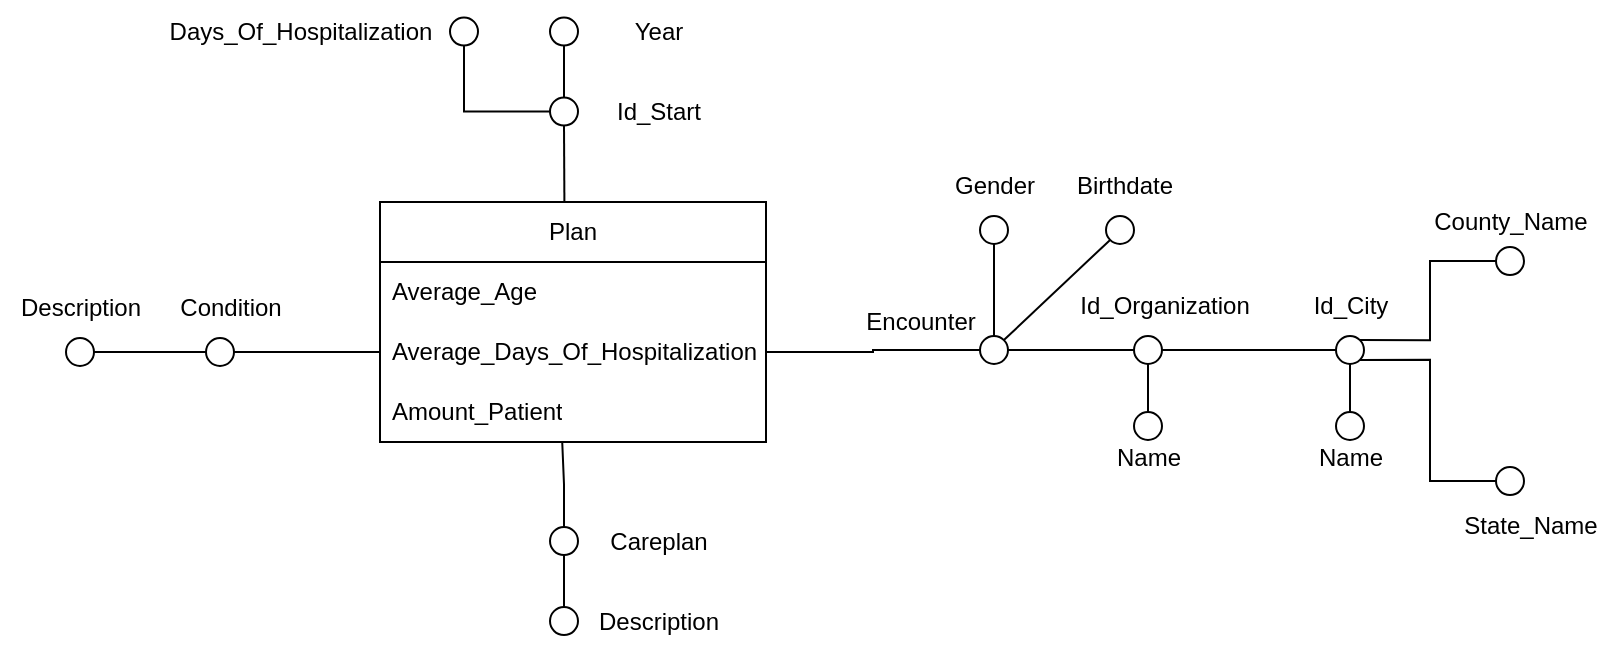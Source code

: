 <mxfile version="27.1.3">
  <diagram name="Pagina-1" id="fPQ7NIWNo9piFpPdwl4-">
    <mxGraphModel dx="946" dy="592" grid="1" gridSize="10" guides="1" tooltips="1" connect="1" arrows="1" fold="1" page="1" pageScale="1" pageWidth="827" pageHeight="1169" math="0" shadow="0">
      <root>
        <mxCell id="0" />
        <mxCell id="1" parent="0" />
        <mxCell id="aBB88XqnUMOAzRAOUT1o-1" style="edgeStyle=orthogonalEdgeStyle;rounded=0;orthogonalLoop=1;jettySize=auto;html=1;exitX=1;exitY=0.5;exitDx=0;exitDy=0;endArrow=none;startFill=0;" edge="1" parent="1" source="aBB88XqnUMOAzRAOUT1o-3" target="aBB88XqnUMOAzRAOUT1o-18">
          <mxGeometry relative="1" as="geometry" />
        </mxCell>
        <mxCell id="aBB88XqnUMOAzRAOUT1o-2" style="edgeStyle=orthogonalEdgeStyle;rounded=0;orthogonalLoop=1;jettySize=auto;html=1;endArrow=none;startFill=0;" edge="1" parent="1" source="aBB88XqnUMOAzRAOUT1o-3" target="aBB88XqnUMOAzRAOUT1o-48">
          <mxGeometry relative="1" as="geometry" />
        </mxCell>
        <mxCell id="aBB88XqnUMOAzRAOUT1o-3" value="" style="ellipse;whiteSpace=wrap;html=1;aspect=fixed;fillColor=#FFFFFF;" vertex="1" parent="1">
          <mxGeometry x="610" y="427" width="14" height="14" as="geometry" />
        </mxCell>
        <mxCell id="aBB88XqnUMOAzRAOUT1o-4" style="edgeStyle=orthogonalEdgeStyle;rounded=0;orthogonalLoop=1;jettySize=auto;html=1;exitX=1;exitY=0.5;exitDx=0;exitDy=0;entryX=0;entryY=0.5;entryDx=0;entryDy=0;endArrow=none;startFill=0;" edge="1" parent="1" source="aBB88XqnUMOAzRAOUT1o-5" target="aBB88XqnUMOAzRAOUT1o-48">
          <mxGeometry relative="1" as="geometry" />
        </mxCell>
        <mxCell id="aBB88XqnUMOAzRAOUT1o-5" value="" style="ellipse;whiteSpace=wrap;html=1;aspect=fixed;fillColor=#FFFFFF;" vertex="1" parent="1">
          <mxGeometry x="223" y="428" width="14" height="14" as="geometry" />
        </mxCell>
        <mxCell id="aBB88XqnUMOAzRAOUT1o-6" value="" style="ellipse;whiteSpace=wrap;html=1;aspect=fixed;fillColor=#FFFFFF;" vertex="1" parent="1">
          <mxGeometry x="395" y="522.51" width="14" height="14" as="geometry" />
        </mxCell>
        <mxCell id="aBB88XqnUMOAzRAOUT1o-7" value="&lt;div&gt;&lt;span style=&quot;background-color: transparent; color: light-dark(rgb(0, 0, 0), rgb(255, 255, 255));&quot;&gt;Careplan&lt;/span&gt;&lt;/div&gt;" style="text;html=1;align=center;verticalAlign=middle;resizable=0;points=[];autosize=1;strokeColor=none;fillColor=none;" vertex="1" parent="1">
          <mxGeometry x="414" y="514.51" width="70" height="30" as="geometry" />
        </mxCell>
        <mxCell id="aBB88XqnUMOAzRAOUT1o-8" style="edgeStyle=orthogonalEdgeStyle;rounded=0;orthogonalLoop=1;jettySize=auto;html=1;exitX=0.5;exitY=0;exitDx=0;exitDy=0;entryX=0.5;entryY=1;entryDx=0;entryDy=0;endArrow=none;startFill=0;" edge="1" parent="1" source="aBB88XqnUMOAzRAOUT1o-9" target="aBB88XqnUMOAzRAOUT1o-6">
          <mxGeometry relative="1" as="geometry" />
        </mxCell>
        <mxCell id="aBB88XqnUMOAzRAOUT1o-9" value="" style="ellipse;whiteSpace=wrap;html=1;aspect=fixed;fillColor=#FFFFFF;" vertex="1" parent="1">
          <mxGeometry x="395" y="562.51" width="14" height="14" as="geometry" />
        </mxCell>
        <mxCell id="aBB88XqnUMOAzRAOUT1o-10" value="Description" style="text;html=1;align=center;verticalAlign=middle;resizable=0;points=[];autosize=1;strokeColor=none;fillColor=none;" vertex="1" parent="1">
          <mxGeometry x="409" y="554.51" width="80" height="30" as="geometry" />
        </mxCell>
        <mxCell id="aBB88XqnUMOAzRAOUT1o-11" value="Condition" style="text;html=1;align=center;verticalAlign=middle;resizable=0;points=[];autosize=1;strokeColor=none;fillColor=none;" vertex="1" parent="1">
          <mxGeometry x="200" y="398" width="70" height="30" as="geometry" />
        </mxCell>
        <mxCell id="aBB88XqnUMOAzRAOUT1o-12" style="edgeStyle=orthogonalEdgeStyle;rounded=0;orthogonalLoop=1;jettySize=auto;html=1;entryX=0;entryY=0.5;entryDx=0;entryDy=0;endArrow=none;startFill=0;" edge="1" parent="1" source="aBB88XqnUMOAzRAOUT1o-13" target="aBB88XqnUMOAzRAOUT1o-5">
          <mxGeometry relative="1" as="geometry" />
        </mxCell>
        <mxCell id="aBB88XqnUMOAzRAOUT1o-13" value="" style="ellipse;whiteSpace=wrap;html=1;aspect=fixed;fillColor=#FFFFFF;" vertex="1" parent="1">
          <mxGeometry x="153" y="428" width="14" height="14" as="geometry" />
        </mxCell>
        <mxCell id="aBB88XqnUMOAzRAOUT1o-14" value="Description" style="text;html=1;align=center;verticalAlign=middle;resizable=0;points=[];autosize=1;strokeColor=none;fillColor=none;" vertex="1" parent="1">
          <mxGeometry x="120" y="398" width="80" height="30" as="geometry" />
        </mxCell>
        <mxCell id="aBB88XqnUMOAzRAOUT1o-15" value="Encounter" style="text;html=1;align=center;verticalAlign=middle;resizable=0;points=[];autosize=1;strokeColor=none;fillColor=none;" vertex="1" parent="1">
          <mxGeometry x="540" y="405" width="80" height="30" as="geometry" />
        </mxCell>
        <mxCell id="aBB88XqnUMOAzRAOUT1o-16" style="edgeStyle=orthogonalEdgeStyle;rounded=0;orthogonalLoop=1;jettySize=auto;html=1;exitX=0.5;exitY=1;exitDx=0;exitDy=0;entryX=0.5;entryY=0;entryDx=0;entryDy=0;curved=1;endArrow=none;startFill=0;" edge="1" parent="1" source="aBB88XqnUMOAzRAOUT1o-18" target="aBB88XqnUMOAzRAOUT1o-23">
          <mxGeometry relative="1" as="geometry" />
        </mxCell>
        <mxCell id="aBB88XqnUMOAzRAOUT1o-17" style="edgeStyle=orthogonalEdgeStyle;rounded=0;orthogonalLoop=1;jettySize=auto;html=1;exitX=1;exitY=0.5;exitDx=0;exitDy=0;entryX=0;entryY=0.5;entryDx=0;entryDy=0;endArrow=none;startFill=0;" edge="1" parent="1" source="aBB88XqnUMOAzRAOUT1o-18" target="aBB88XqnUMOAzRAOUT1o-22">
          <mxGeometry relative="1" as="geometry" />
        </mxCell>
        <mxCell id="aBB88XqnUMOAzRAOUT1o-18" value="" style="ellipse;whiteSpace=wrap;html=1;aspect=fixed;fillColor=#FFFFFF;" vertex="1" parent="1">
          <mxGeometry x="687" y="427" width="14" height="14" as="geometry" />
        </mxCell>
        <mxCell id="aBB88XqnUMOAzRAOUT1o-19" value="Id_Organization" style="text;html=1;align=center;verticalAlign=middle;resizable=0;points=[];autosize=1;strokeColor=none;fillColor=none;" vertex="1" parent="1">
          <mxGeometry x="647" y="397" width="110" height="30" as="geometry" />
        </mxCell>
        <mxCell id="aBB88XqnUMOAzRAOUT1o-20" style="edgeStyle=orthogonalEdgeStyle;rounded=0;orthogonalLoop=1;jettySize=auto;html=1;exitX=1;exitY=0;exitDx=0;exitDy=0;entryX=0;entryY=0.5;entryDx=0;entryDy=0;endArrow=none;startFill=0;" edge="1" parent="1" source="aBB88XqnUMOAzRAOUT1o-22" target="aBB88XqnUMOAzRAOUT1o-52">
          <mxGeometry relative="1" as="geometry" />
        </mxCell>
        <mxCell id="aBB88XqnUMOAzRAOUT1o-21" style="edgeStyle=orthogonalEdgeStyle;rounded=0;orthogonalLoop=1;jettySize=auto;html=1;exitX=1;exitY=1;exitDx=0;exitDy=0;entryX=0;entryY=0.5;entryDx=0;entryDy=0;endArrow=none;startFill=0;" edge="1" parent="1" source="aBB88XqnUMOAzRAOUT1o-22" target="aBB88XqnUMOAzRAOUT1o-54">
          <mxGeometry relative="1" as="geometry" />
        </mxCell>
        <mxCell id="aBB88XqnUMOAzRAOUT1o-22" value="" style="ellipse;whiteSpace=wrap;html=1;aspect=fixed;fillColor=#FFFFFF;" vertex="1" parent="1">
          <mxGeometry x="788" y="427" width="14" height="14" as="geometry" />
        </mxCell>
        <mxCell id="aBB88XqnUMOAzRAOUT1o-23" value="" style="ellipse;whiteSpace=wrap;html=1;aspect=fixed;fillColor=#FFFFFF;" vertex="1" parent="1">
          <mxGeometry x="687" y="465" width="14" height="14" as="geometry" />
        </mxCell>
        <mxCell id="aBB88XqnUMOAzRAOUT1o-24" value="Name" style="text;html=1;align=center;verticalAlign=middle;resizable=0;points=[];autosize=1;strokeColor=none;fillColor=none;" vertex="1" parent="1">
          <mxGeometry x="664" y="473" width="60" height="30" as="geometry" />
        </mxCell>
        <mxCell id="aBB88XqnUMOAzRAOUT1o-25" style="edgeStyle=orthogonalEdgeStyle;rounded=0;orthogonalLoop=1;jettySize=auto;html=1;entryX=0.5;entryY=1;entryDx=0;entryDy=0;endArrow=none;startFill=0;" edge="1" parent="1" source="aBB88XqnUMOAzRAOUT1o-26" target="aBB88XqnUMOAzRAOUT1o-22">
          <mxGeometry relative="1" as="geometry" />
        </mxCell>
        <mxCell id="aBB88XqnUMOAzRAOUT1o-26" value="" style="ellipse;whiteSpace=wrap;html=1;aspect=fixed;fillColor=#FFFFFF;" vertex="1" parent="1">
          <mxGeometry x="788" y="465" width="14" height="14" as="geometry" />
        </mxCell>
        <mxCell id="aBB88XqnUMOAzRAOUT1o-27" value="Name" style="text;html=1;align=center;verticalAlign=middle;resizable=0;points=[];autosize=1;strokeColor=none;fillColor=none;" vertex="1" parent="1">
          <mxGeometry x="765" y="473" width="60" height="30" as="geometry" />
        </mxCell>
        <mxCell id="aBB88XqnUMOAzRAOUT1o-28" value="Id_City" style="text;html=1;align=center;verticalAlign=middle;resizable=0;points=[];autosize=1;strokeColor=none;fillColor=none;" vertex="1" parent="1">
          <mxGeometry x="765" y="397" width="60" height="30" as="geometry" />
        </mxCell>
        <mxCell id="aBB88XqnUMOAzRAOUT1o-29" style="rounded=0;orthogonalLoop=1;jettySize=auto;html=1;exitX=0;exitY=1;exitDx=0;exitDy=0;entryX=1;entryY=0;entryDx=0;entryDy=0;endArrow=none;startFill=0;" edge="1" parent="1" source="aBB88XqnUMOAzRAOUT1o-31" target="aBB88XqnUMOAzRAOUT1o-3">
          <mxGeometry relative="1" as="geometry" />
        </mxCell>
        <mxCell id="aBB88XqnUMOAzRAOUT1o-31" value="" style="ellipse;whiteSpace=wrap;html=1;aspect=fixed;fillColor=#FFFFFF;" vertex="1" parent="1">
          <mxGeometry x="673" y="367" width="14" height="14" as="geometry" />
        </mxCell>
        <mxCell id="aBB88XqnUMOAzRAOUT1o-32" style="rounded=0;orthogonalLoop=1;jettySize=auto;html=1;exitX=0.5;exitY=1;exitDx=0;exitDy=0;entryX=0.5;entryY=0;entryDx=0;entryDy=0;endArrow=none;startFill=0;" edge="1" parent="1" source="aBB88XqnUMOAzRAOUT1o-33" target="aBB88XqnUMOAzRAOUT1o-3">
          <mxGeometry relative="1" as="geometry" />
        </mxCell>
        <mxCell id="aBB88XqnUMOAzRAOUT1o-33" value="" style="ellipse;whiteSpace=wrap;html=1;aspect=fixed;fillColor=#FFFFFF;" vertex="1" parent="1">
          <mxGeometry x="610" y="367" width="14" height="14" as="geometry" />
        </mxCell>
        <mxCell id="aBB88XqnUMOAzRAOUT1o-34" value="Gender" style="text;html=1;align=center;verticalAlign=middle;resizable=0;points=[];autosize=1;strokeColor=none;fillColor=none;" vertex="1" parent="1">
          <mxGeometry x="587" y="337" width="60" height="30" as="geometry" />
        </mxCell>
        <mxCell id="aBB88XqnUMOAzRAOUT1o-35" value="Birthdate" style="text;html=1;align=center;verticalAlign=middle;resizable=0;points=[];autosize=1;strokeColor=none;fillColor=none;" vertex="1" parent="1">
          <mxGeometry x="647" y="337" width="70" height="30" as="geometry" />
        </mxCell>
        <mxCell id="aBB88XqnUMOAzRAOUT1o-36" style="edgeStyle=orthogonalEdgeStyle;rounded=0;orthogonalLoop=1;jettySize=auto;html=1;exitX=0.5;exitY=0;exitDx=0;exitDy=0;endArrow=none;startFill=0;entryX=0.472;entryY=0.988;entryDx=0;entryDy=0;entryPerimeter=0;" edge="1" parent="1" source="aBB88XqnUMOAzRAOUT1o-6" target="aBB88XqnUMOAzRAOUT1o-49">
          <mxGeometry relative="1" as="geometry">
            <mxPoint x="402" y="484" as="targetPoint" />
          </mxGeometry>
        </mxCell>
        <mxCell id="aBB88XqnUMOAzRAOUT1o-37" value="" style="ellipse;whiteSpace=wrap;html=1;aspect=fixed;fillColor=#FFFFFF;" vertex="1" parent="1">
          <mxGeometry x="395" y="267.76" width="14" height="14" as="geometry" />
        </mxCell>
        <mxCell id="aBB88XqnUMOAzRAOUT1o-38" value="Year" style="text;html=1;align=center;verticalAlign=middle;resizable=0;points=[];autosize=1;strokeColor=none;fillColor=none;" vertex="1" parent="1">
          <mxGeometry x="424" y="259.76" width="50" height="30" as="geometry" />
        </mxCell>
        <mxCell id="aBB88XqnUMOAzRAOUT1o-39" style="edgeStyle=orthogonalEdgeStyle;rounded=0;orthogonalLoop=1;jettySize=auto;html=1;exitX=0.5;exitY=0;exitDx=0;exitDy=0;entryX=0.5;entryY=1;entryDx=0;entryDy=0;endArrow=none;startFill=0;" edge="1" parent="1" source="aBB88XqnUMOAzRAOUT1o-41" target="aBB88XqnUMOAzRAOUT1o-37">
          <mxGeometry relative="1" as="geometry" />
        </mxCell>
        <mxCell id="aBB88XqnUMOAzRAOUT1o-40" style="edgeStyle=orthogonalEdgeStyle;rounded=0;orthogonalLoop=1;jettySize=auto;html=1;exitX=0;exitY=0.5;exitDx=0;exitDy=0;endArrow=none;startFill=0;" edge="1" parent="1" source="aBB88XqnUMOAzRAOUT1o-41" target="aBB88XqnUMOAzRAOUT1o-44">
          <mxGeometry relative="1" as="geometry" />
        </mxCell>
        <mxCell id="aBB88XqnUMOAzRAOUT1o-41" value="" style="ellipse;whiteSpace=wrap;html=1;aspect=fixed;fillColor=#FFFFFF;" vertex="1" parent="1">
          <mxGeometry x="395" y="307.76" width="14" height="14" as="geometry" />
        </mxCell>
        <mxCell id="aBB88XqnUMOAzRAOUT1o-42" value="Id_Start" style="text;html=1;align=center;verticalAlign=middle;resizable=0;points=[];autosize=1;strokeColor=none;fillColor=none;" vertex="1" parent="1">
          <mxGeometry x="414" y="299.76" width="70" height="30" as="geometry" />
        </mxCell>
        <mxCell id="aBB88XqnUMOAzRAOUT1o-43" style="edgeStyle=orthogonalEdgeStyle;rounded=0;orthogonalLoop=1;jettySize=auto;html=1;exitX=0.5;exitY=1;exitDx=0;exitDy=0;entryX=0.48;entryY=0.004;entryDx=0;entryDy=0;entryPerimeter=0;endArrow=none;startFill=0;" edge="1" parent="1" source="aBB88XqnUMOAzRAOUT1o-41">
          <mxGeometry relative="1" as="geometry">
            <mxPoint x="402.2" y="360" as="targetPoint" />
          </mxGeometry>
        </mxCell>
        <mxCell id="aBB88XqnUMOAzRAOUT1o-44" value="" style="ellipse;whiteSpace=wrap;html=1;aspect=fixed;fillColor=#FFFFFF;" vertex="1" parent="1">
          <mxGeometry x="345" y="267.76" width="14" height="14" as="geometry" />
        </mxCell>
        <mxCell id="aBB88XqnUMOAzRAOUT1o-45" value="&lt;div&gt;&lt;span style=&quot;background-color: transparent; color: light-dark(rgb(0, 0, 0), rgb(255, 255, 255));&quot;&gt;Days_Of_Hospitalization&lt;/span&gt;&lt;/div&gt;" style="text;html=1;align=center;verticalAlign=middle;resizable=0;points=[];autosize=1;strokeColor=none;fillColor=none;" vertex="1" parent="1">
          <mxGeometry x="195" y="259.76" width="150" height="30" as="geometry" />
        </mxCell>
        <mxCell id="aBB88XqnUMOAzRAOUT1o-46" value="Plan" style="swimlane;fontStyle=0;childLayout=stackLayout;horizontal=1;startSize=30;horizontalStack=0;resizeParent=1;resizeParentMax=0;resizeLast=0;collapsible=1;marginBottom=0;whiteSpace=wrap;html=1;" vertex="1" parent="1">
          <mxGeometry x="310" y="360" width="193" height="120" as="geometry" />
        </mxCell>
        <mxCell id="aBB88XqnUMOAzRAOUT1o-47" value="Average_Age" style="text;strokeColor=none;fillColor=none;align=left;verticalAlign=middle;spacingLeft=4;spacingRight=4;overflow=hidden;points=[[0,0.5],[1,0.5]];portConstraint=eastwest;rotatable=0;whiteSpace=wrap;html=1;" vertex="1" parent="aBB88XqnUMOAzRAOUT1o-46">
          <mxGeometry y="30" width="193" height="30" as="geometry" />
        </mxCell>
        <mxCell id="aBB88XqnUMOAzRAOUT1o-48" value="Average_&lt;span style=&quot;text-align: center; text-wrap-mode: nowrap;&quot;&gt;Days_Of_Hospitalization&lt;/span&gt;" style="text;strokeColor=none;fillColor=none;align=left;verticalAlign=middle;spacingLeft=4;spacingRight=4;overflow=hidden;points=[[0,0.5],[1,0.5]];portConstraint=eastwest;rotatable=0;whiteSpace=wrap;html=1;" vertex="1" parent="aBB88XqnUMOAzRAOUT1o-46">
          <mxGeometry y="60" width="193" height="30" as="geometry" />
        </mxCell>
        <mxCell id="aBB88XqnUMOAzRAOUT1o-49" value="Amount_Patient" style="text;strokeColor=none;fillColor=none;align=left;verticalAlign=middle;spacingLeft=4;spacingRight=4;overflow=hidden;points=[[0,0.5],[1,0.5]];portConstraint=eastwest;rotatable=0;whiteSpace=wrap;html=1;" vertex="1" parent="aBB88XqnUMOAzRAOUT1o-46">
          <mxGeometry y="90" width="193" height="30" as="geometry" />
        </mxCell>
        <mxCell id="aBB88XqnUMOAzRAOUT1o-52" value="" style="ellipse;whiteSpace=wrap;html=1;aspect=fixed;fillColor=#FFFFFF;" vertex="1" parent="1">
          <mxGeometry x="868" y="382.51" width="14" height="14" as="geometry" />
        </mxCell>
        <mxCell id="aBB88XqnUMOAzRAOUT1o-53" value="County_Name" style="text;html=1;align=center;verticalAlign=middle;resizable=0;points=[];autosize=1;strokeColor=none;fillColor=none;" vertex="1" parent="1">
          <mxGeometry x="825" y="354.51" width="100" height="30" as="geometry" />
        </mxCell>
        <mxCell id="aBB88XqnUMOAzRAOUT1o-54" value="" style="ellipse;whiteSpace=wrap;html=1;aspect=fixed;fillColor=#FFFFFF;" vertex="1" parent="1">
          <mxGeometry x="868" y="492.51" width="14" height="14" as="geometry" />
        </mxCell>
        <mxCell id="aBB88XqnUMOAzRAOUT1o-55" value="State&lt;span style=&quot;background-color: transparent; color: light-dark(rgb(0, 0, 0), rgb(255, 255, 255));&quot;&gt;_Name&lt;/span&gt;" style="text;html=1;align=center;verticalAlign=middle;resizable=0;points=[];autosize=1;strokeColor=none;fillColor=none;" vertex="1" parent="1">
          <mxGeometry x="840" y="506.51" width="90" height="30" as="geometry" />
        </mxCell>
      </root>
    </mxGraphModel>
  </diagram>
</mxfile>
